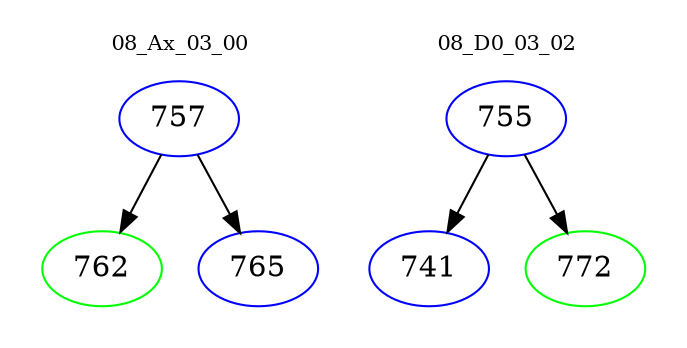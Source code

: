 digraph{
subgraph cluster_0 {
color = white
label = "08_Ax_03_00";
fontsize=10;
T0_757 [label="757", color="blue"]
T0_757 -> T0_762 [color="black"]
T0_762 [label="762", color="green"]
T0_757 -> T0_765 [color="black"]
T0_765 [label="765", color="blue"]
}
subgraph cluster_1 {
color = white
label = "08_D0_03_02";
fontsize=10;
T1_755 [label="755", color="blue"]
T1_755 -> T1_741 [color="black"]
T1_741 [label="741", color="blue"]
T1_755 -> T1_772 [color="black"]
T1_772 [label="772", color="green"]
}
}
